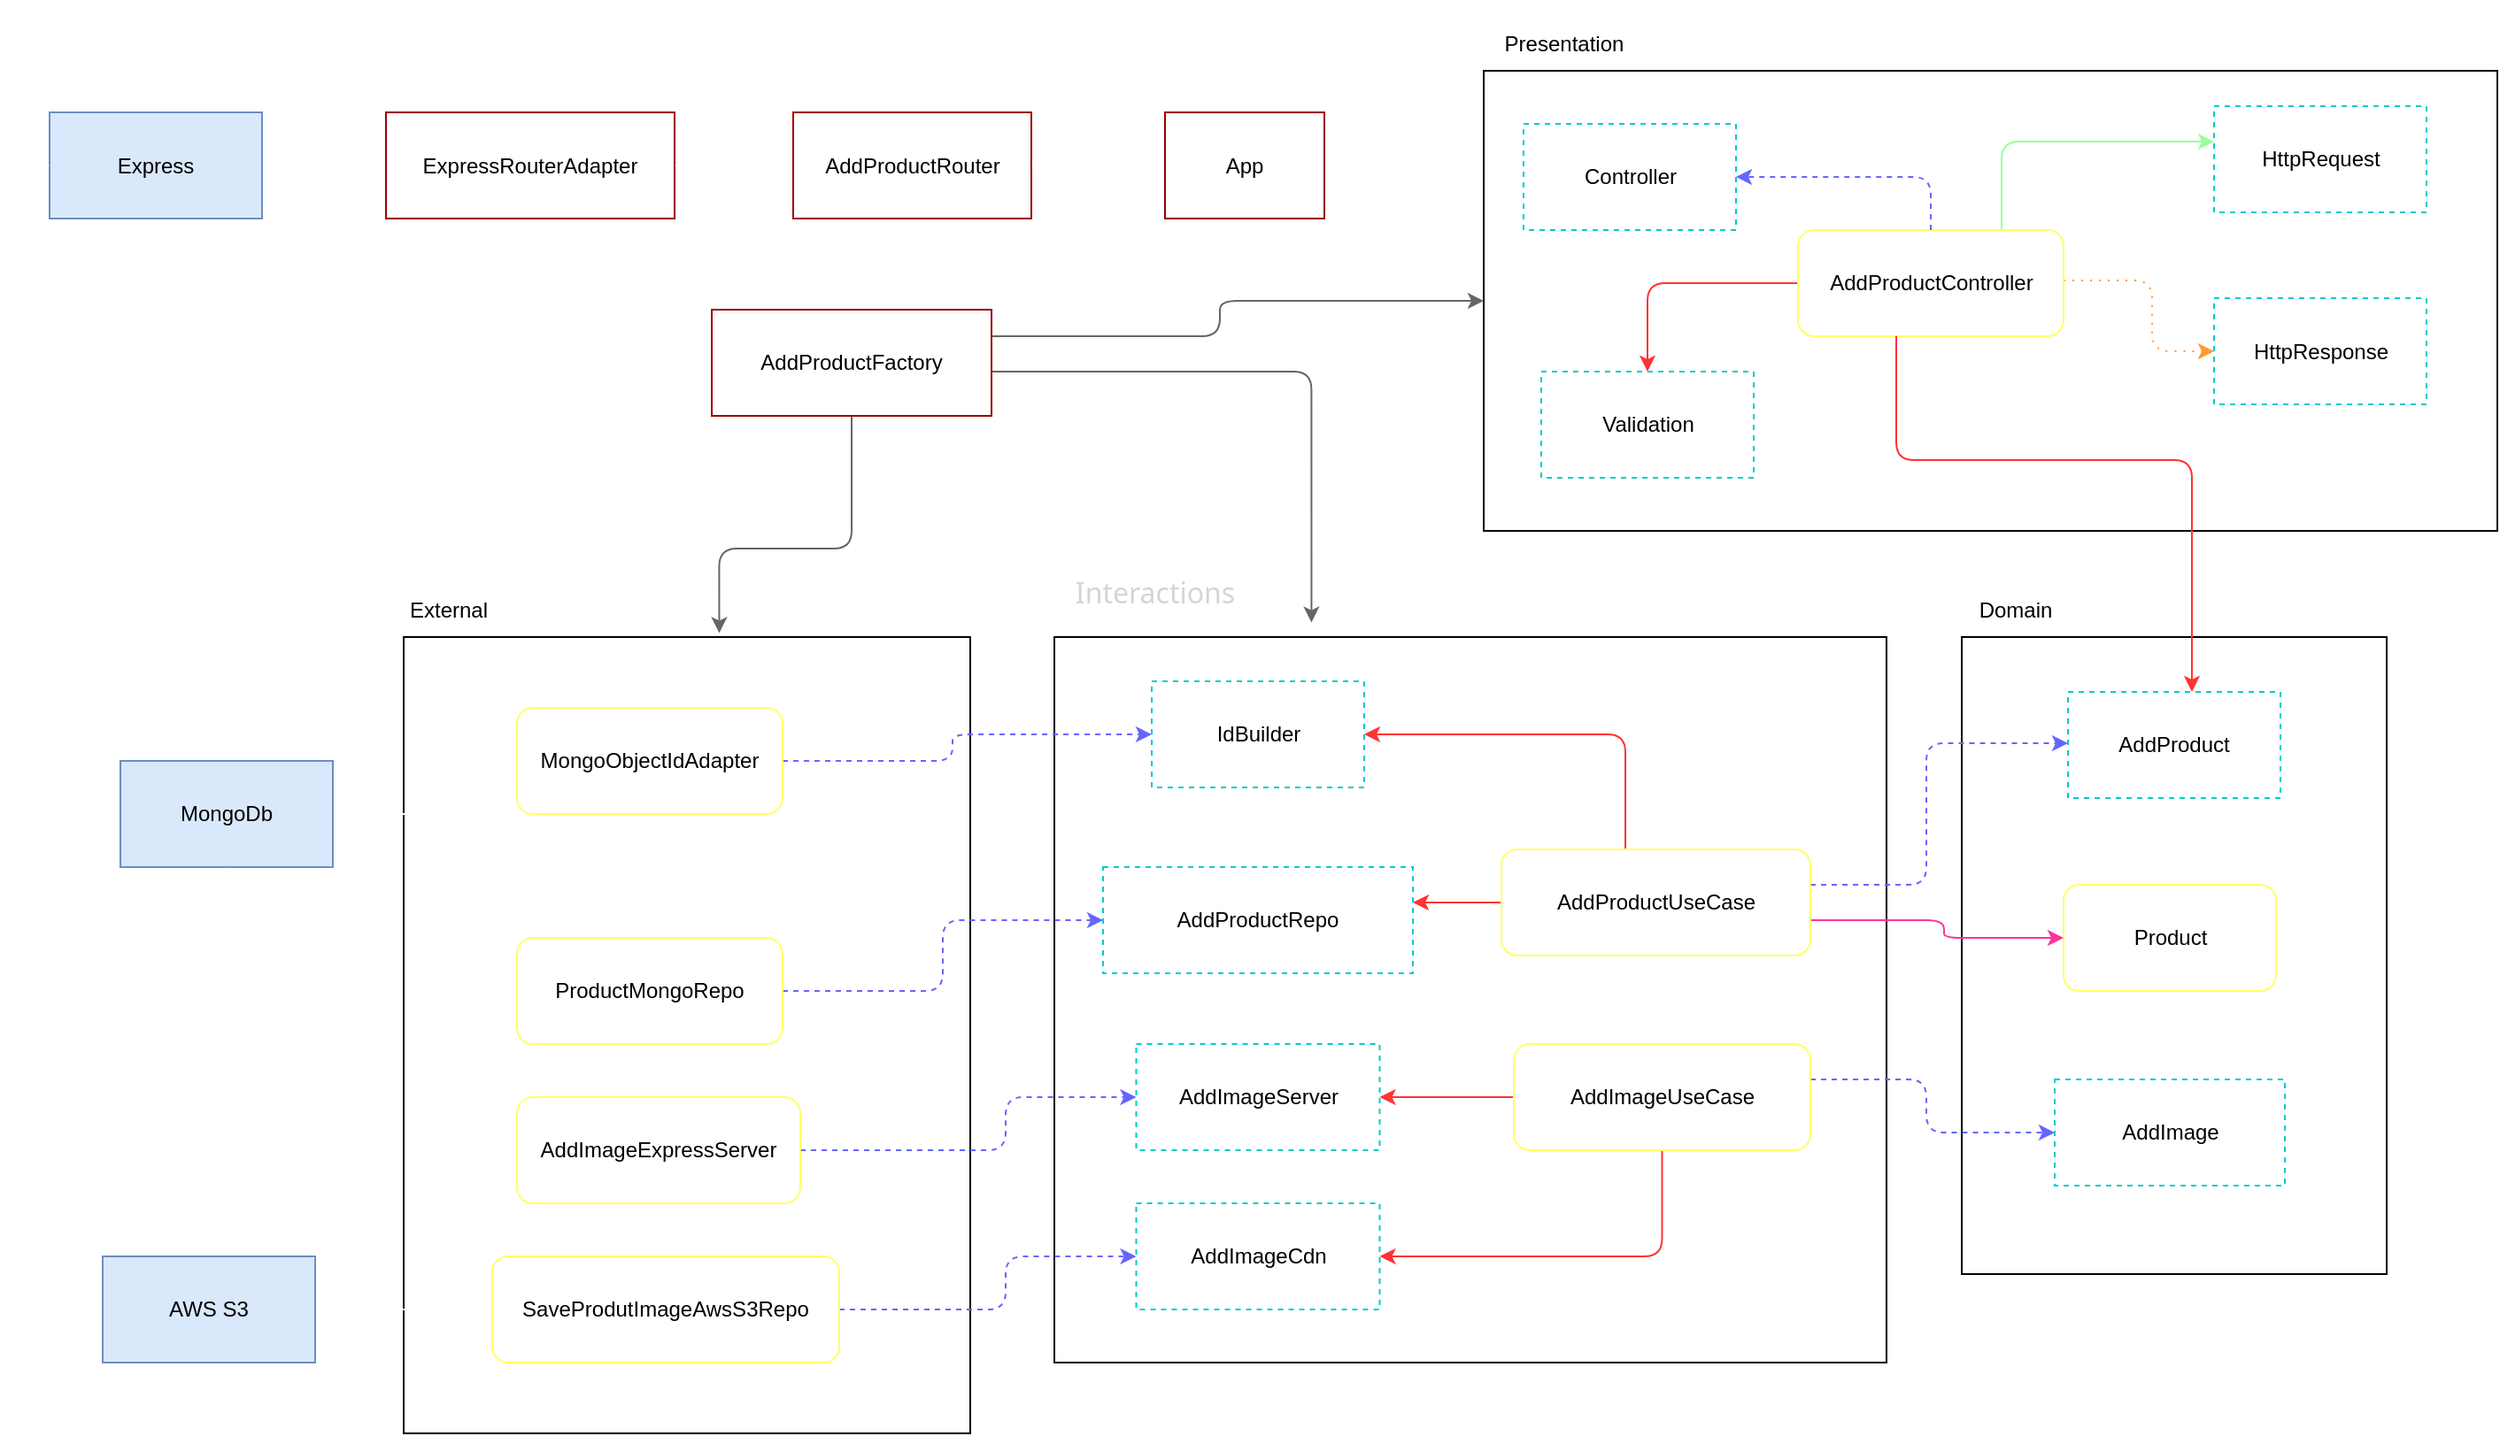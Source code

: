<mxfile>
    <diagram id="xDp2Eld9PNpcYioR4NYF" name="Página-1">
        <mxGraphModel dx="357" dy="134" grid="1" gridSize="10" guides="1" tooltips="1" connect="1" arrows="1" fold="1" page="1" pageScale="1" pageWidth="827" pageHeight="1169" math="0" shadow="0">
            <root>
                <mxCell id="0"/>
                <mxCell id="1" parent="0"/>
                <mxCell id="3" value="" style="rounded=0;whiteSpace=wrap;html=1;" parent="1" vertex="1">
                    <mxGeometry x="860" y="260" width="572.5" height="260" as="geometry"/>
                </mxCell>
                <mxCell id="4" style="edgeStyle=orthogonalEdgeStyle;html=1;strokeColor=#99ff99;" parent="1" source="7" target="11" edge="1">
                    <mxGeometry relative="1" as="geometry">
                        <Array as="points">
                            <mxPoint x="1152.5" y="300"/>
                        </Array>
                    </mxGeometry>
                </mxCell>
                <mxCell id="5" style="edgeStyle=orthogonalEdgeStyle;html=1;strokeColor=#ff9933;dashed=1;dashPattern=1 4;" parent="1" source="7" target="12" edge="1">
                    <mxGeometry relative="1" as="geometry">
                        <Array as="points">
                            <mxPoint x="1237.5" y="378.5"/>
                            <mxPoint x="1237.5" y="418.5"/>
                        </Array>
                    </mxGeometry>
                </mxCell>
                <mxCell id="6" style="edgeStyle=orthogonalEdgeStyle;html=1;entryX=0.5;entryY=0;entryDx=0;entryDy=0;strokeColor=#ff3333;" parent="1" source="7" target="13" edge="1">
                    <mxGeometry relative="1" as="geometry"/>
                </mxCell>
                <mxCell id="7" value="AddProductController" style="rounded=1;whiteSpace=wrap;html=1;strokeColor=#FFFF66;" parent="1" vertex="1">
                    <mxGeometry x="1037.5" y="350" width="150" height="60" as="geometry"/>
                </mxCell>
                <mxCell id="8" value="Presentation" style="text;html=1;strokeColor=none;fillColor=none;align=center;verticalAlign=middle;whiteSpace=wrap;rounded=0;" parent="1" vertex="1">
                    <mxGeometry x="860" y="230" width="90.5" height="30" as="geometry"/>
                </mxCell>
                <mxCell id="9" value="Controller" style="rounded=0;whiteSpace=wrap;html=1;strokeColor=#00CCCC;dashed=1;" parent="1" vertex="1">
                    <mxGeometry x="882.5" y="290" width="120" height="60" as="geometry"/>
                </mxCell>
                <mxCell id="10" value="" style="endArrow=classic;html=1;fillColor=#a20025;strokeColor=#6666FF;dashed=1;exitX=0.5;exitY=0;exitDx=0;exitDy=0;entryX=1;entryY=0.5;entryDx=0;entryDy=0;" parent="1" source="7" target="9" edge="1">
                    <mxGeometry width="50" height="50" relative="1" as="geometry">
                        <mxPoint x="1142.5" y="290" as="sourcePoint"/>
                        <mxPoint x="1262.5" y="290" as="targetPoint"/>
                        <Array as="points">
                            <mxPoint x="1112.5" y="320"/>
                        </Array>
                    </mxGeometry>
                </mxCell>
                <mxCell id="11" value="HttpRequest" style="rounded=0;whiteSpace=wrap;html=1;strokeColor=#00CCCC;dashed=1;" parent="1" vertex="1">
                    <mxGeometry x="1272.5" y="280" width="120" height="60" as="geometry"/>
                </mxCell>
                <mxCell id="12" value="HttpResponse" style="rounded=0;whiteSpace=wrap;html=1;strokeColor=#00CCCC;dashed=1;" parent="1" vertex="1">
                    <mxGeometry x="1272.5" y="388.5" width="120" height="60" as="geometry"/>
                </mxCell>
                <mxCell id="13" value="Validation" style="rounded=0;whiteSpace=wrap;html=1;strokeColor=#00CCCC;dashed=1;" parent="1" vertex="1">
                    <mxGeometry x="892.5" y="430" width="120" height="60" as="geometry"/>
                </mxCell>
                <mxCell id="14" value="" style="rounded=0;whiteSpace=wrap;html=1;" parent="1" vertex="1">
                    <mxGeometry x="1130" y="580" width="240" height="360" as="geometry"/>
                </mxCell>
                <mxCell id="15" value="Domain" style="text;html=1;align=center;verticalAlign=middle;resizable=0;points=[];autosize=1;strokeColor=none;fillColor=none;" parent="1" vertex="1">
                    <mxGeometry x="1130" y="550" width="60" height="30" as="geometry"/>
                </mxCell>
                <mxCell id="16" value="AddProduct" style="rounded=0;whiteSpace=wrap;html=1;strokeColor=#00CCCC;dashed=1;" parent="1" vertex="1">
                    <mxGeometry x="1190" y="611" width="120" height="60" as="geometry"/>
                </mxCell>
                <mxCell id="17" value="Product" style="rounded=1;whiteSpace=wrap;html=1;strokeColor=#FFFF66;" parent="1" vertex="1">
                    <mxGeometry x="1187.5" y="720" width="120" height="60" as="geometry"/>
                </mxCell>
                <mxCell id="19" style="edgeStyle=orthogonalEdgeStyle;html=1;strokeColor=#FF3333;" parent="1" source="7" target="16" edge="1">
                    <mxGeometry relative="1" as="geometry">
                        <Array as="points">
                            <mxPoint x="1093" y="480"/>
                            <mxPoint x="1260" y="480"/>
                        </Array>
                    </mxGeometry>
                </mxCell>
                <mxCell id="21" value="" style="rounded=0;whiteSpace=wrap;html=1;" parent="1" vertex="1">
                    <mxGeometry x="617.5" y="580" width="470" height="410" as="geometry"/>
                </mxCell>
                <mxCell id="23" style="edgeStyle=orthogonalEdgeStyle;html=1;strokeColor=#ff3333;" parent="1" source="25" target="28" edge="1">
                    <mxGeometry relative="1" as="geometry">
                        <Array as="points">
                            <mxPoint x="733" y="710"/>
                        </Array>
                    </mxGeometry>
                </mxCell>
                <mxCell id="30" style="edgeStyle=orthogonalEdgeStyle;html=1;strokeColor=#FF3399;entryX=0;entryY=0.5;entryDx=0;entryDy=0;" parent="1" source="25" target="17" edge="1">
                    <mxGeometry relative="1" as="geometry">
                        <Array as="points">
                            <mxPoint x="1120" y="740"/>
                            <mxPoint x="1120" y="750"/>
                        </Array>
                    </mxGeometry>
                </mxCell>
                <mxCell id="31" style="edgeStyle=orthogonalEdgeStyle;html=1;strokeColor=#6666FF;fillColor=#a20025;dashed=1;" parent="1" source="25" target="16" edge="1">
                    <mxGeometry relative="1" as="geometry">
                        <Array as="points">
                            <mxPoint x="1110" y="720"/>
                            <mxPoint x="1110" y="640"/>
                        </Array>
                    </mxGeometry>
                </mxCell>
                <mxCell id="33" style="edgeStyle=orthogonalEdgeStyle;html=1;entryX=1;entryY=0.5;entryDx=0;entryDy=0;strokeColor=#FF3333;" parent="1" source="25" target="32" edge="1">
                    <mxGeometry relative="1" as="geometry">
                        <Array as="points">
                            <mxPoint x="940" y="635"/>
                        </Array>
                    </mxGeometry>
                </mxCell>
                <mxCell id="25" value="AddProductUseCase" style="rounded=1;whiteSpace=wrap;html=1;strokeColor=#FFFF66;" parent="1" vertex="1">
                    <mxGeometry x="870" y="700" width="174.5" height="60" as="geometry"/>
                </mxCell>
                <mxCell id="26" value="&lt;div style=&quot;text-align: start;&quot;&gt;&lt;span style=&quot;background-color: initial; font-size: 16px;&quot;&gt;&lt;font face=&quot;Söhne, ui-sans-serif, system-ui, -apple-system, Segoe UI, Roboto, Ubuntu, Cantarell, Noto Sans, sans-serif, Helvetica Neue, Arial, Apple Color Emoji, Segoe UI Emoji, Segoe UI Symbol, Noto Color Emoji&quot; color=&quot;#d1d5db&quot;&gt;Interactions&lt;/font&gt;&lt;/span&gt;&lt;/div&gt;" style="text;html=1;strokeColor=none;fillColor=none;align=center;verticalAlign=middle;whiteSpace=wrap;rounded=0;" parent="1" vertex="1">
                    <mxGeometry x="617.5" y="540" width="112.5" height="30" as="geometry"/>
                </mxCell>
                <mxCell id="28" value="AddProductRepo" style="rounded=0;whiteSpace=wrap;html=1;strokeColor=#00CCCC;dashed=1;" parent="1" vertex="1">
                    <mxGeometry x="645" y="710" width="175" height="60" as="geometry"/>
                </mxCell>
                <mxCell id="32" value="IdBuilder" style="rounded=0;whiteSpace=wrap;html=1;strokeColor=#00CCCC;dashed=1;" parent="1" vertex="1">
                    <mxGeometry x="672.5" y="605" width="120" height="60" as="geometry"/>
                </mxCell>
                <mxCell id="34" value="" style="rounded=0;whiteSpace=wrap;html=1;" parent="1" vertex="1">
                    <mxGeometry x="250" y="580" width="320" height="450" as="geometry"/>
                </mxCell>
                <mxCell id="35" value="External" style="text;html=1;align=center;verticalAlign=middle;resizable=0;points=[];autosize=1;strokeColor=none;fillColor=none;" parent="1" vertex="1">
                    <mxGeometry x="240" y="550" width="70" height="30" as="geometry"/>
                </mxCell>
                <mxCell id="36" style="edgeStyle=orthogonalEdgeStyle;html=1;entryX=1;entryY=0.5;entryDx=0;entryDy=0;dashed=1;strokeColor=#FFFFFF;fontColor=default;fillColor=#a20025;" parent="1" source="37" target="38" edge="1">
                    <mxGeometry relative="1" as="geometry"/>
                </mxCell>
                <mxCell id="47" style="edgeStyle=orthogonalEdgeStyle;html=1;strokeColor=#6666FF;fillColor=#a20025;dashed=1;" parent="1" source="37" target="32" edge="1">
                    <mxGeometry relative="1" as="geometry">
                        <Array as="points">
                            <mxPoint x="560" y="650"/>
                            <mxPoint x="560" y="635"/>
                        </Array>
                    </mxGeometry>
                </mxCell>
                <mxCell id="37" value="MongoObjectIdAdapter" style="rounded=1;whiteSpace=wrap;html=1;strokeColor=#FFFF66;" parent="1" vertex="1">
                    <mxGeometry x="314" y="620" width="150" height="60" as="geometry"/>
                </mxCell>
                <mxCell id="38" value="&lt;font color=&quot;#000000&quot;&gt;MongoDb&lt;/font&gt;" style="rounded=0;whiteSpace=wrap;html=1;fillColor=#dae8fc;strokeColor=#6c8ebf;" parent="1" vertex="1">
                    <mxGeometry x="90" y="650" width="120" height="60" as="geometry"/>
                </mxCell>
                <mxCell id="39" style="edgeStyle=orthogonalEdgeStyle;html=1;entryX=0.5;entryY=1;entryDx=0;entryDy=0;dashed=1;strokeColor=#FFFFFF;fontColor=default;fillColor=#a20025;" parent="1" source="40" target="38" edge="1">
                    <mxGeometry relative="1" as="geometry"/>
                </mxCell>
                <mxCell id="78" style="edgeStyle=orthogonalEdgeStyle;html=1;strokeColor=#6666FF;fillColor=#a20025;dashed=1;" parent="1" source="40" target="28" edge="1">
                    <mxGeometry relative="1" as="geometry"/>
                </mxCell>
                <mxCell id="40" value="ProductMongoRepo" style="rounded=1;whiteSpace=wrap;html=1;strokeColor=#FFFF66;" parent="1" vertex="1">
                    <mxGeometry x="314" y="750" width="150" height="60" as="geometry"/>
                </mxCell>
                <mxCell id="41" style="edgeStyle=orthogonalEdgeStyle;html=1;dashed=1;strokeColor=#FFFFFF;fontColor=default;fillColor=#a20025;" parent="1" edge="1">
                    <mxGeometry relative="1" as="geometry">
                        <mxPoint x="190" y="530" as="targetPoint"/>
                    </mxGeometry>
                </mxCell>
                <mxCell id="44" style="edgeStyle=orthogonalEdgeStyle;html=1;dashed=1;strokeColor=#FFFFFF;fontColor=default;fillColor=#a20025;" parent="1" edge="1">
                    <mxGeometry relative="1" as="geometry">
                        <mxPoint x="190" y="860" as="targetPoint"/>
                    </mxGeometry>
                </mxCell>
                <mxCell id="49" value="" style="rounded=0;whiteSpace=wrap;html=1;strokeColor=#FFFFFF;fontColor=#000000;" parent="1" vertex="1">
                    <mxGeometry x="200" y="250" width="610" height="260" as="geometry"/>
                </mxCell>
                <mxCell id="50" value="&lt;font color=&quot;#ffffff&quot;&gt;Main&lt;/font&gt;" style="text;html=1;align=center;verticalAlign=middle;resizable=0;points=[];autosize=1;strokeColor=none;fillColor=none;fontColor=#000000;" parent="1" vertex="1">
                    <mxGeometry x="200" y="220" width="50" height="30" as="geometry"/>
                </mxCell>
                <mxCell id="60" style="edgeStyle=orthogonalEdgeStyle;html=1;entryX=0.557;entryY=-0.005;entryDx=0;entryDy=0;entryPerimeter=0;strokeColor=#666666;" parent="1" source="51" target="34" edge="1">
                    <mxGeometry relative="1" as="geometry">
                        <Array as="points">
                            <mxPoint x="503" y="530"/>
                            <mxPoint x="428" y="530"/>
                        </Array>
                    </mxGeometry>
                </mxCell>
                <mxCell id="61" style="edgeStyle=orthogonalEdgeStyle;html=1;strokeColor=#666666;" parent="1" source="51" target="3" edge="1">
                    <mxGeometry relative="1" as="geometry">
                        <Array as="points">
                            <mxPoint x="711" y="410"/>
                            <mxPoint x="711" y="390"/>
                        </Array>
                    </mxGeometry>
                </mxCell>
                <mxCell id="63" style="edgeStyle=orthogonalEdgeStyle;html=1;entryX=0.309;entryY=-0.02;entryDx=0;entryDy=0;entryPerimeter=0;strokeColor=#666666;" parent="1" source="51" target="21" edge="1">
                    <mxGeometry relative="1" as="geometry">
                        <Array as="points">
                            <mxPoint x="763" y="430"/>
                        </Array>
                    </mxGeometry>
                </mxCell>
                <mxCell id="51" value="AddProductFactory" style="rounded=0;whiteSpace=wrap;html=1;strokeColor=#990000;gradientColor=none;" parent="1" vertex="1">
                    <mxGeometry x="424" y="395" width="158" height="60" as="geometry"/>
                </mxCell>
                <mxCell id="52" style="edgeStyle=orthogonalEdgeStyle;html=1;strokeColor=#FFFFFF;fontColor=#FFFFFF;dashed=1;" parent="1" source="53" target="58" edge="1">
                    <mxGeometry relative="1" as="geometry"/>
                </mxCell>
                <mxCell id="53" value="ExpressRouterAdapter" style="rounded=0;whiteSpace=wrap;html=1;strokeColor=#990000;gradientColor=none;" parent="1" vertex="1">
                    <mxGeometry x="240" y="283.5" width="163" height="60" as="geometry"/>
                </mxCell>
                <mxCell id="54" style="edgeStyle=orthogonalEdgeStyle;html=1;strokeColor=#FFFFFF;fontColor=#FFFFFF;" parent="1" source="55" target="53" edge="1">
                    <mxGeometry relative="1" as="geometry"/>
                </mxCell>
                <mxCell id="55" value="AddProductRouter" style="rounded=0;whiteSpace=wrap;html=1;strokeColor=#990000;gradientColor=none;" parent="1" vertex="1">
                    <mxGeometry x="470" y="283.5" width="134.5" height="60" as="geometry"/>
                </mxCell>
                <mxCell id="56" style="edgeStyle=orthogonalEdgeStyle;html=1;entryX=1;entryY=0.5;entryDx=0;entryDy=0;strokeColor=#FFFFFF;fontColor=#FFFFFF;" parent="1" source="57" target="55" edge="1">
                    <mxGeometry relative="1" as="geometry"/>
                </mxCell>
                <mxCell id="57" value="App" style="rounded=0;whiteSpace=wrap;html=1;strokeColor=#990000;gradientColor=none;" parent="1" vertex="1">
                    <mxGeometry x="680" y="283.5" width="90" height="60" as="geometry"/>
                </mxCell>
                <mxCell id="58" value="&lt;font color=&quot;#000000&quot;&gt;Express&lt;/font&gt;" style="rounded=0;whiteSpace=wrap;html=1;fillColor=#dae8fc;strokeColor=#6c8ebf;" parent="1" vertex="1">
                    <mxGeometry x="50" y="283.5" width="120" height="60" as="geometry"/>
                </mxCell>
                <mxCell id="64" value="AddImage" style="rounded=0;whiteSpace=wrap;html=1;strokeColor=#00CCCC;dashed=1;" parent="1" vertex="1">
                    <mxGeometry x="1182.5" y="830" width="130" height="60" as="geometry"/>
                </mxCell>
                <mxCell id="72" style="edgeStyle=orthogonalEdgeStyle;html=1;strokeColor=#FFFFFF;dashed=1;fillColor=#a20025;" parent="1" source="69" target="70" edge="1">
                    <mxGeometry relative="1" as="geometry"/>
                </mxCell>
                <mxCell id="84" style="edgeStyle=orthogonalEdgeStyle;html=1;strokeColor=#6666FF;fillColor=#a20025;dashed=1;" parent="1" source="69" target="81" edge="1">
                    <mxGeometry relative="1" as="geometry">
                        <Array as="points">
                            <mxPoint x="590" y="960"/>
                            <mxPoint x="590" y="930"/>
                        </Array>
                    </mxGeometry>
                </mxCell>
                <mxCell id="69" value="SaveProdutImageAwsS3Repo" style="rounded=1;whiteSpace=wrap;html=1;strokeColor=#FFFF66;" parent="1" vertex="1">
                    <mxGeometry x="300" y="930" width="196" height="60" as="geometry"/>
                </mxCell>
                <mxCell id="70" value="&lt;font color=&quot;#000000&quot;&gt;AWS S3&lt;/font&gt;" style="rounded=0;whiteSpace=wrap;html=1;fillColor=#dae8fc;strokeColor=#6c8ebf;" parent="1" vertex="1">
                    <mxGeometry x="80" y="930" width="120" height="60" as="geometry"/>
                </mxCell>
                <mxCell id="76" style="edgeStyle=orthogonalEdgeStyle;html=1;strokeColor=#6666FF;fillColor=#a20025;dashed=1;" parent="1" source="75" target="64" edge="1">
                    <mxGeometry relative="1" as="geometry">
                        <Array as="points">
                            <mxPoint x="1110" y="830"/>
                            <mxPoint x="1110" y="860"/>
                        </Array>
                    </mxGeometry>
                </mxCell>
                <mxCell id="80" style="edgeStyle=orthogonalEdgeStyle;html=1;strokeColor=#ff3333;" parent="1" source="75" target="79" edge="1">
                    <mxGeometry relative="1" as="geometry"/>
                </mxCell>
                <mxCell id="83" style="edgeStyle=orthogonalEdgeStyle;html=1;entryX=1;entryY=0.5;entryDx=0;entryDy=0;strokeColor=#ff3333;" parent="1" source="75" target="81" edge="1">
                    <mxGeometry relative="1" as="geometry">
                        <Array as="points">
                            <mxPoint x="961" y="930"/>
                        </Array>
                    </mxGeometry>
                </mxCell>
                <mxCell id="75" value="AddImageUseCase" style="rounded=1;whiteSpace=wrap;html=1;strokeColor=#FFFF66;" parent="1" vertex="1">
                    <mxGeometry x="877" y="810" width="167.5" height="60" as="geometry"/>
                </mxCell>
                <mxCell id="79" value="AddImageServer" style="rounded=0;whiteSpace=wrap;html=1;strokeColor=#00CCCC;dashed=1;" parent="1" vertex="1">
                    <mxGeometry x="663.75" y="810" width="137.5" height="60" as="geometry"/>
                </mxCell>
                <mxCell id="81" value="AddImageCdn" style="rounded=0;whiteSpace=wrap;html=1;strokeColor=#00CCCC;dashed=1;" parent="1" vertex="1">
                    <mxGeometry x="663.75" y="900" width="137.5" height="60" as="geometry"/>
                </mxCell>
                <mxCell id="86" style="edgeStyle=orthogonalEdgeStyle;html=1;entryX=0;entryY=0.5;entryDx=0;entryDy=0;strokeColor=#6666FF;fillColor=#a20025;dashed=1;" parent="1" source="85" target="79" edge="1">
                    <mxGeometry relative="1" as="geometry">
                        <Array as="points">
                            <mxPoint x="590" y="870"/>
                            <mxPoint x="590" y="840"/>
                        </Array>
                    </mxGeometry>
                </mxCell>
                <mxCell id="87" style="edgeStyle=orthogonalEdgeStyle;html=1;entryX=0;entryY=0.5;entryDx=0;entryDy=0;strokeColor=#FFFFFF;dashed=1;fillColor=#a20025;" parent="1" source="85" target="58" edge="1">
                    <mxGeometry relative="1" as="geometry">
                        <Array as="points">
                            <mxPoint x="30" y="870"/>
                            <mxPoint x="30" y="313"/>
                        </Array>
                    </mxGeometry>
                </mxCell>
                <mxCell id="85" value="AddImageExpressServer" style="rounded=1;whiteSpace=wrap;html=1;strokeColor=#FFFF66;" parent="1" vertex="1">
                    <mxGeometry x="314" y="840" width="160" height="60" as="geometry"/>
                </mxCell>
            </root>
        </mxGraphModel>
    </diagram>
</mxfile>